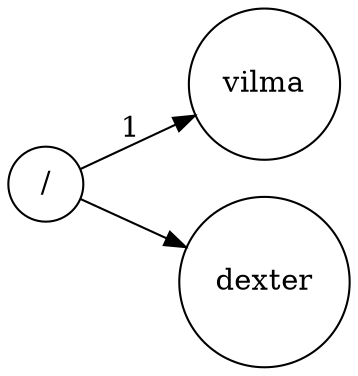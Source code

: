 digraph MatrizCapa{ 
    
    rankdir=LR;

    node [shape=circle];
      Nodoidff9b0de5e244b [label ="/"]  
      Nodoidda249db1e4b18 [label ="vilma"]  
      Nodoidff9b0de5e244b -> Nodoidda249db1e4b18  [label ="1"]
      Nodoid466b04c7a90cf [label ="dexter"]  
      Nodoidff9b0de5e244b -> Nodoid466b04c7a90cf  }